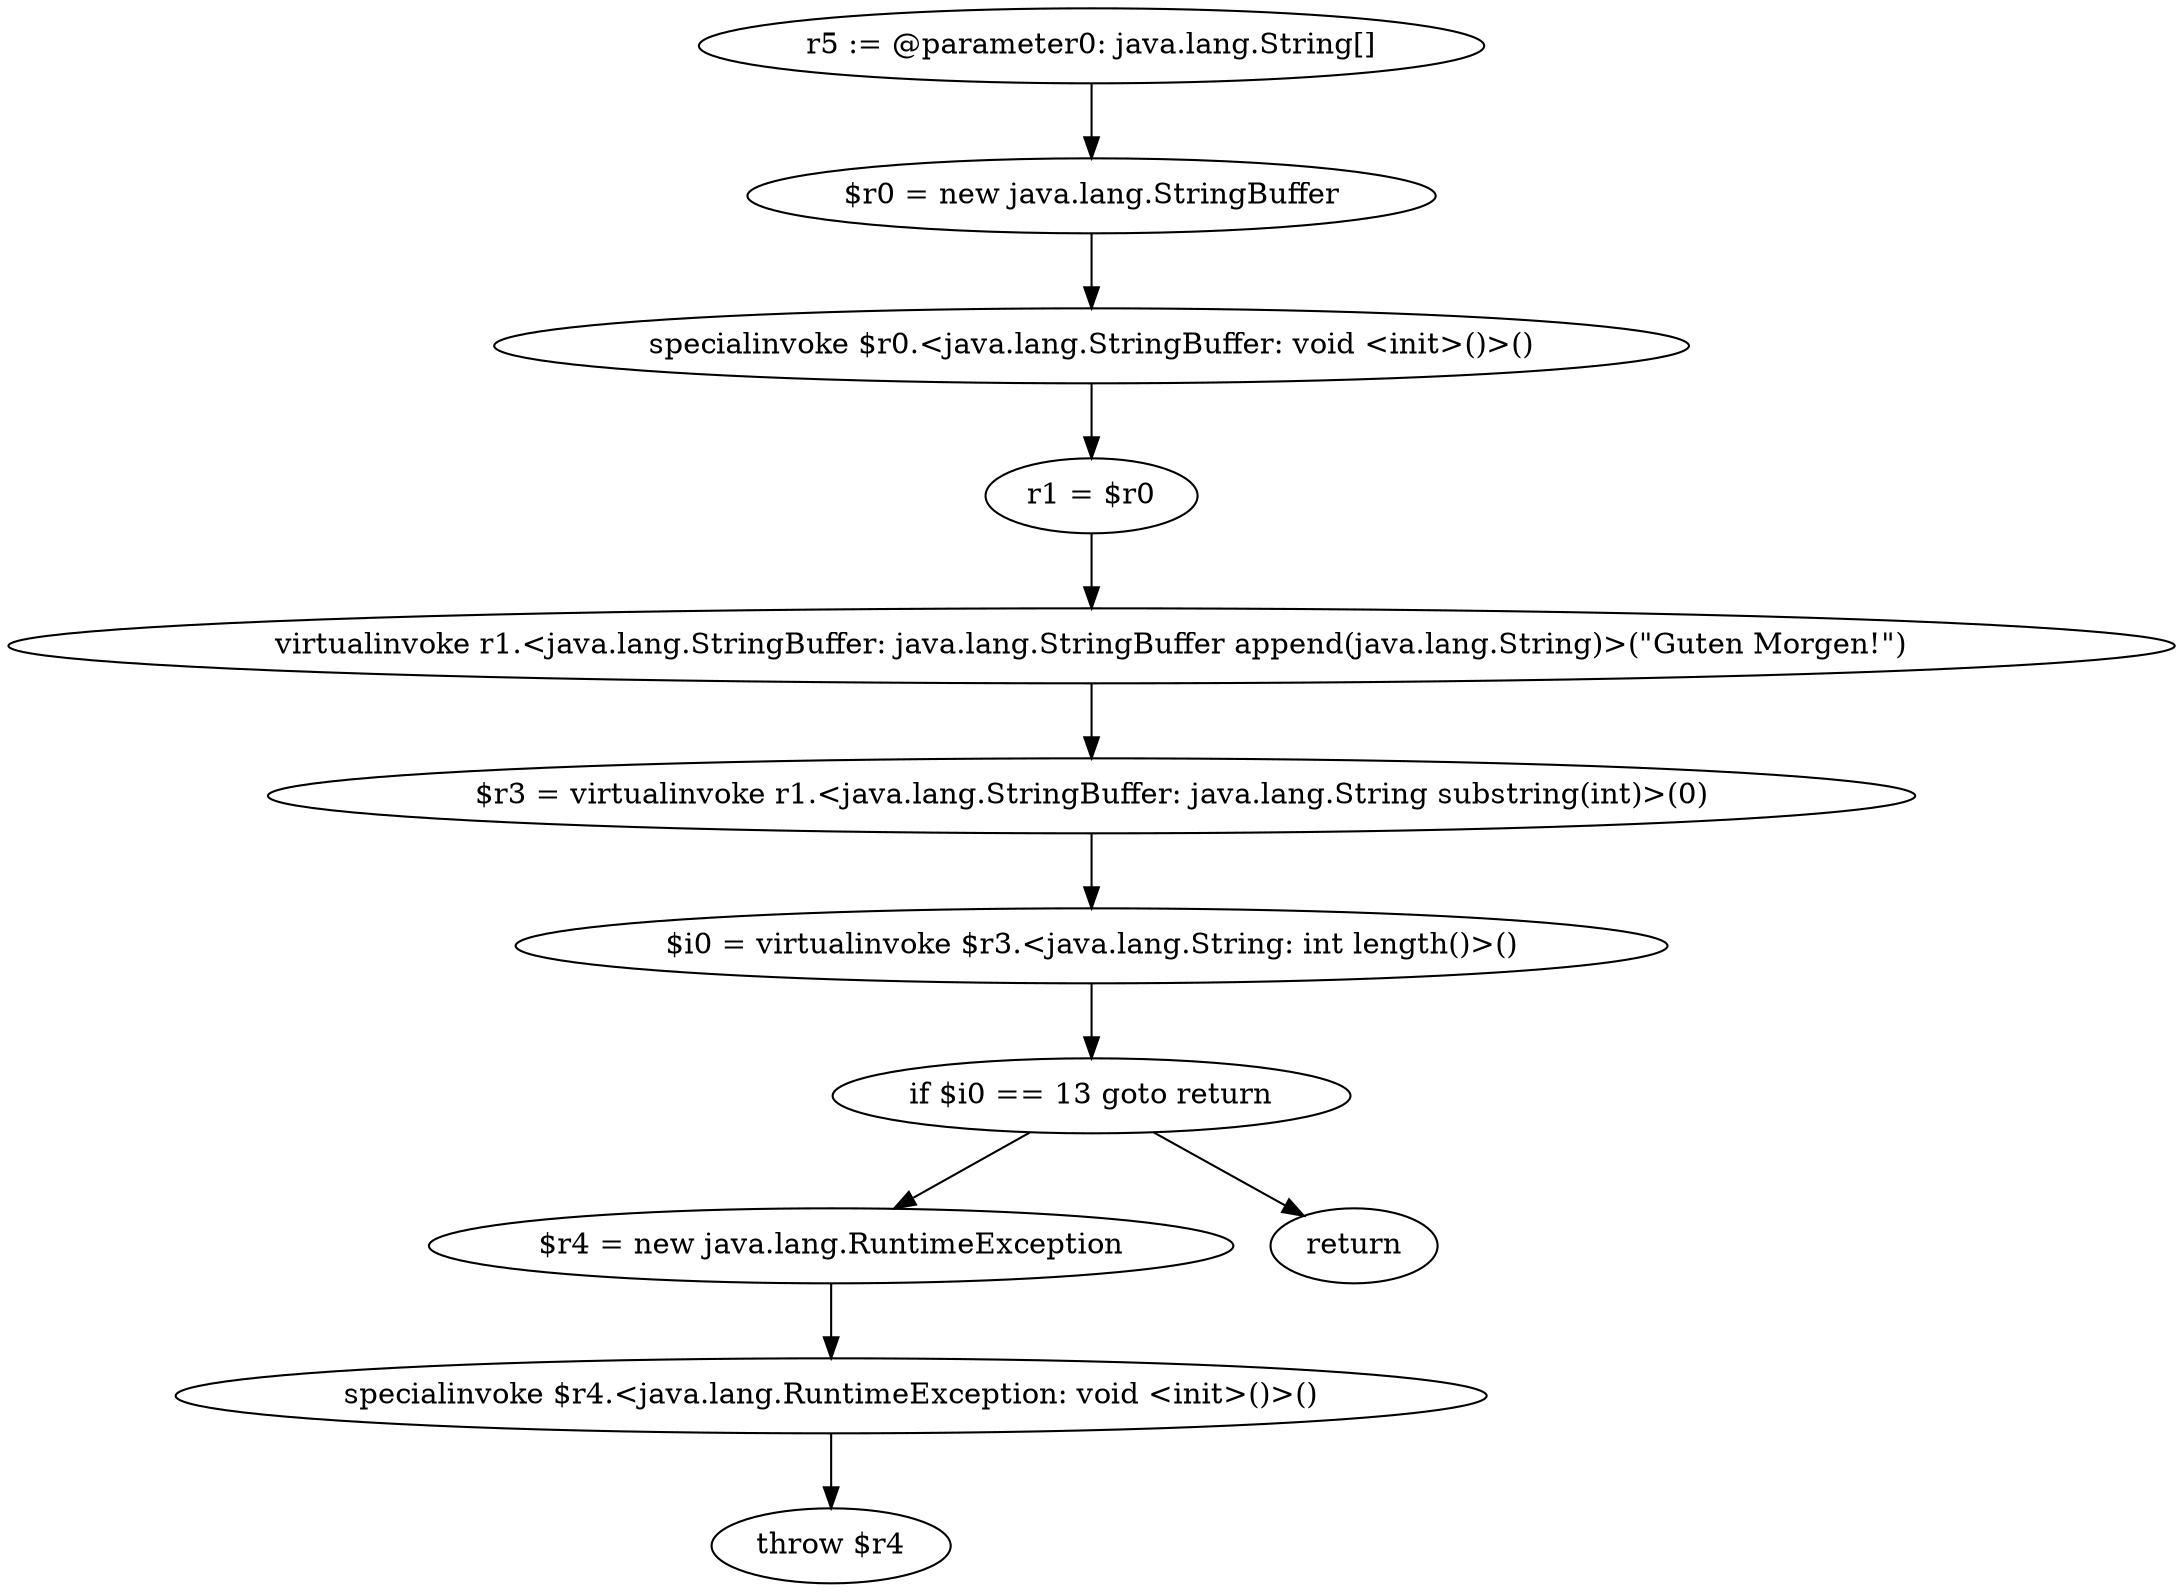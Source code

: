 digraph "unitGraph" {
    "r5 := @parameter0: java.lang.String[]"
    "$r0 = new java.lang.StringBuffer"
    "specialinvoke $r0.<java.lang.StringBuffer: void <init>()>()"
    "r1 = $r0"
    "virtualinvoke r1.<java.lang.StringBuffer: java.lang.StringBuffer append(java.lang.String)>(\"Guten Morgen!\")"
    "$r3 = virtualinvoke r1.<java.lang.StringBuffer: java.lang.String substring(int)>(0)"
    "$i0 = virtualinvoke $r3.<java.lang.String: int length()>()"
    "if $i0 == 13 goto return"
    "$r4 = new java.lang.RuntimeException"
    "specialinvoke $r4.<java.lang.RuntimeException: void <init>()>()"
    "throw $r4"
    "return"
    "r5 := @parameter0: java.lang.String[]"->"$r0 = new java.lang.StringBuffer";
    "$r0 = new java.lang.StringBuffer"->"specialinvoke $r0.<java.lang.StringBuffer: void <init>()>()";
    "specialinvoke $r0.<java.lang.StringBuffer: void <init>()>()"->"r1 = $r0";
    "r1 = $r0"->"virtualinvoke r1.<java.lang.StringBuffer: java.lang.StringBuffer append(java.lang.String)>(\"Guten Morgen!\")";
    "virtualinvoke r1.<java.lang.StringBuffer: java.lang.StringBuffer append(java.lang.String)>(\"Guten Morgen!\")"->"$r3 = virtualinvoke r1.<java.lang.StringBuffer: java.lang.String substring(int)>(0)";
    "$r3 = virtualinvoke r1.<java.lang.StringBuffer: java.lang.String substring(int)>(0)"->"$i0 = virtualinvoke $r3.<java.lang.String: int length()>()";
    "$i0 = virtualinvoke $r3.<java.lang.String: int length()>()"->"if $i0 == 13 goto return";
    "if $i0 == 13 goto return"->"$r4 = new java.lang.RuntimeException";
    "if $i0 == 13 goto return"->"return";
    "$r4 = new java.lang.RuntimeException"->"specialinvoke $r4.<java.lang.RuntimeException: void <init>()>()";
    "specialinvoke $r4.<java.lang.RuntimeException: void <init>()>()"->"throw $r4";
}
